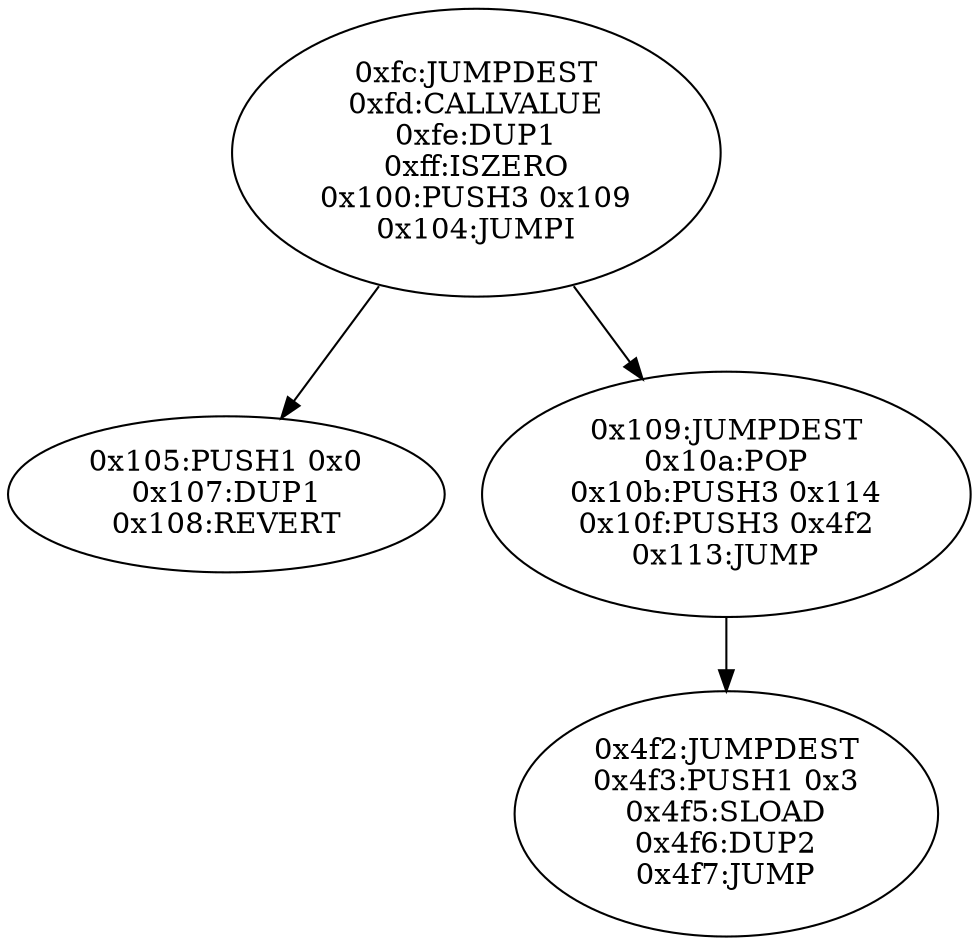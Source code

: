 digraph{
252[label="0xfc:JUMPDEST
0xfd:CALLVALUE
0xfe:DUP1
0xff:ISZERO
0x100:PUSH3 0x109
0x104:JUMPI"]
252 -> 261
252 -> 265
261[label="0x105:PUSH1 0x0
0x107:DUP1
0x108:REVERT"]
265[label="0x109:JUMPDEST
0x10a:POP
0x10b:PUSH3 0x114
0x10f:PUSH3 0x4f2
0x113:JUMP"]
265 -> 1266
1266[label="0x4f2:JUMPDEST
0x4f3:PUSH1 0x3
0x4f5:SLOAD
0x4f6:DUP2
0x4f7:JUMP"]

}